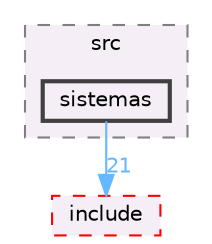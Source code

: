 digraph "sistemas"
{
 // LATEX_PDF_SIZE
  bgcolor="transparent";
  edge [fontname=Helvetica,fontsize=10,labelfontname=Helvetica,labelfontsize=10];
  node [fontname=Helvetica,fontsize=10,shape=box,height=0.2,width=0.4];
  compound=true
  subgraph clusterdir_c4122870b4eb0ef02862e41dabd11367 {
    graph [ bgcolor="#f6eef6", pencolor="grey50", label="src", fontname=Helvetica,fontsize=10 style="filled,dashed", URL="dir_c4122870b4eb0ef02862e41dabd11367.html",tooltip=""]
  dir_63588a57c7745ee97b53552bbcc1d1fd [label="sistemas", fillcolor="#f6eef6", color="grey25", style="filled,bold", URL="dir_63588a57c7745ee97b53552bbcc1d1fd.html",tooltip=""];
  }
  dir_9a744b5567c265deacf566b467d8af59 [label="include", fillcolor="#f6eef6", color="red", style="filled,dashed", URL="dir_9a744b5567c265deacf566b467d8af59.html",tooltip=""];
  dir_63588a57c7745ee97b53552bbcc1d1fd->dir_9a744b5567c265deacf566b467d8af59 [headlabel="21", labeldistance=1.5 headhref="dir_000026_000016.html" href="dir_000026_000016.html" color="steelblue1" fontcolor="steelblue1"];
}
